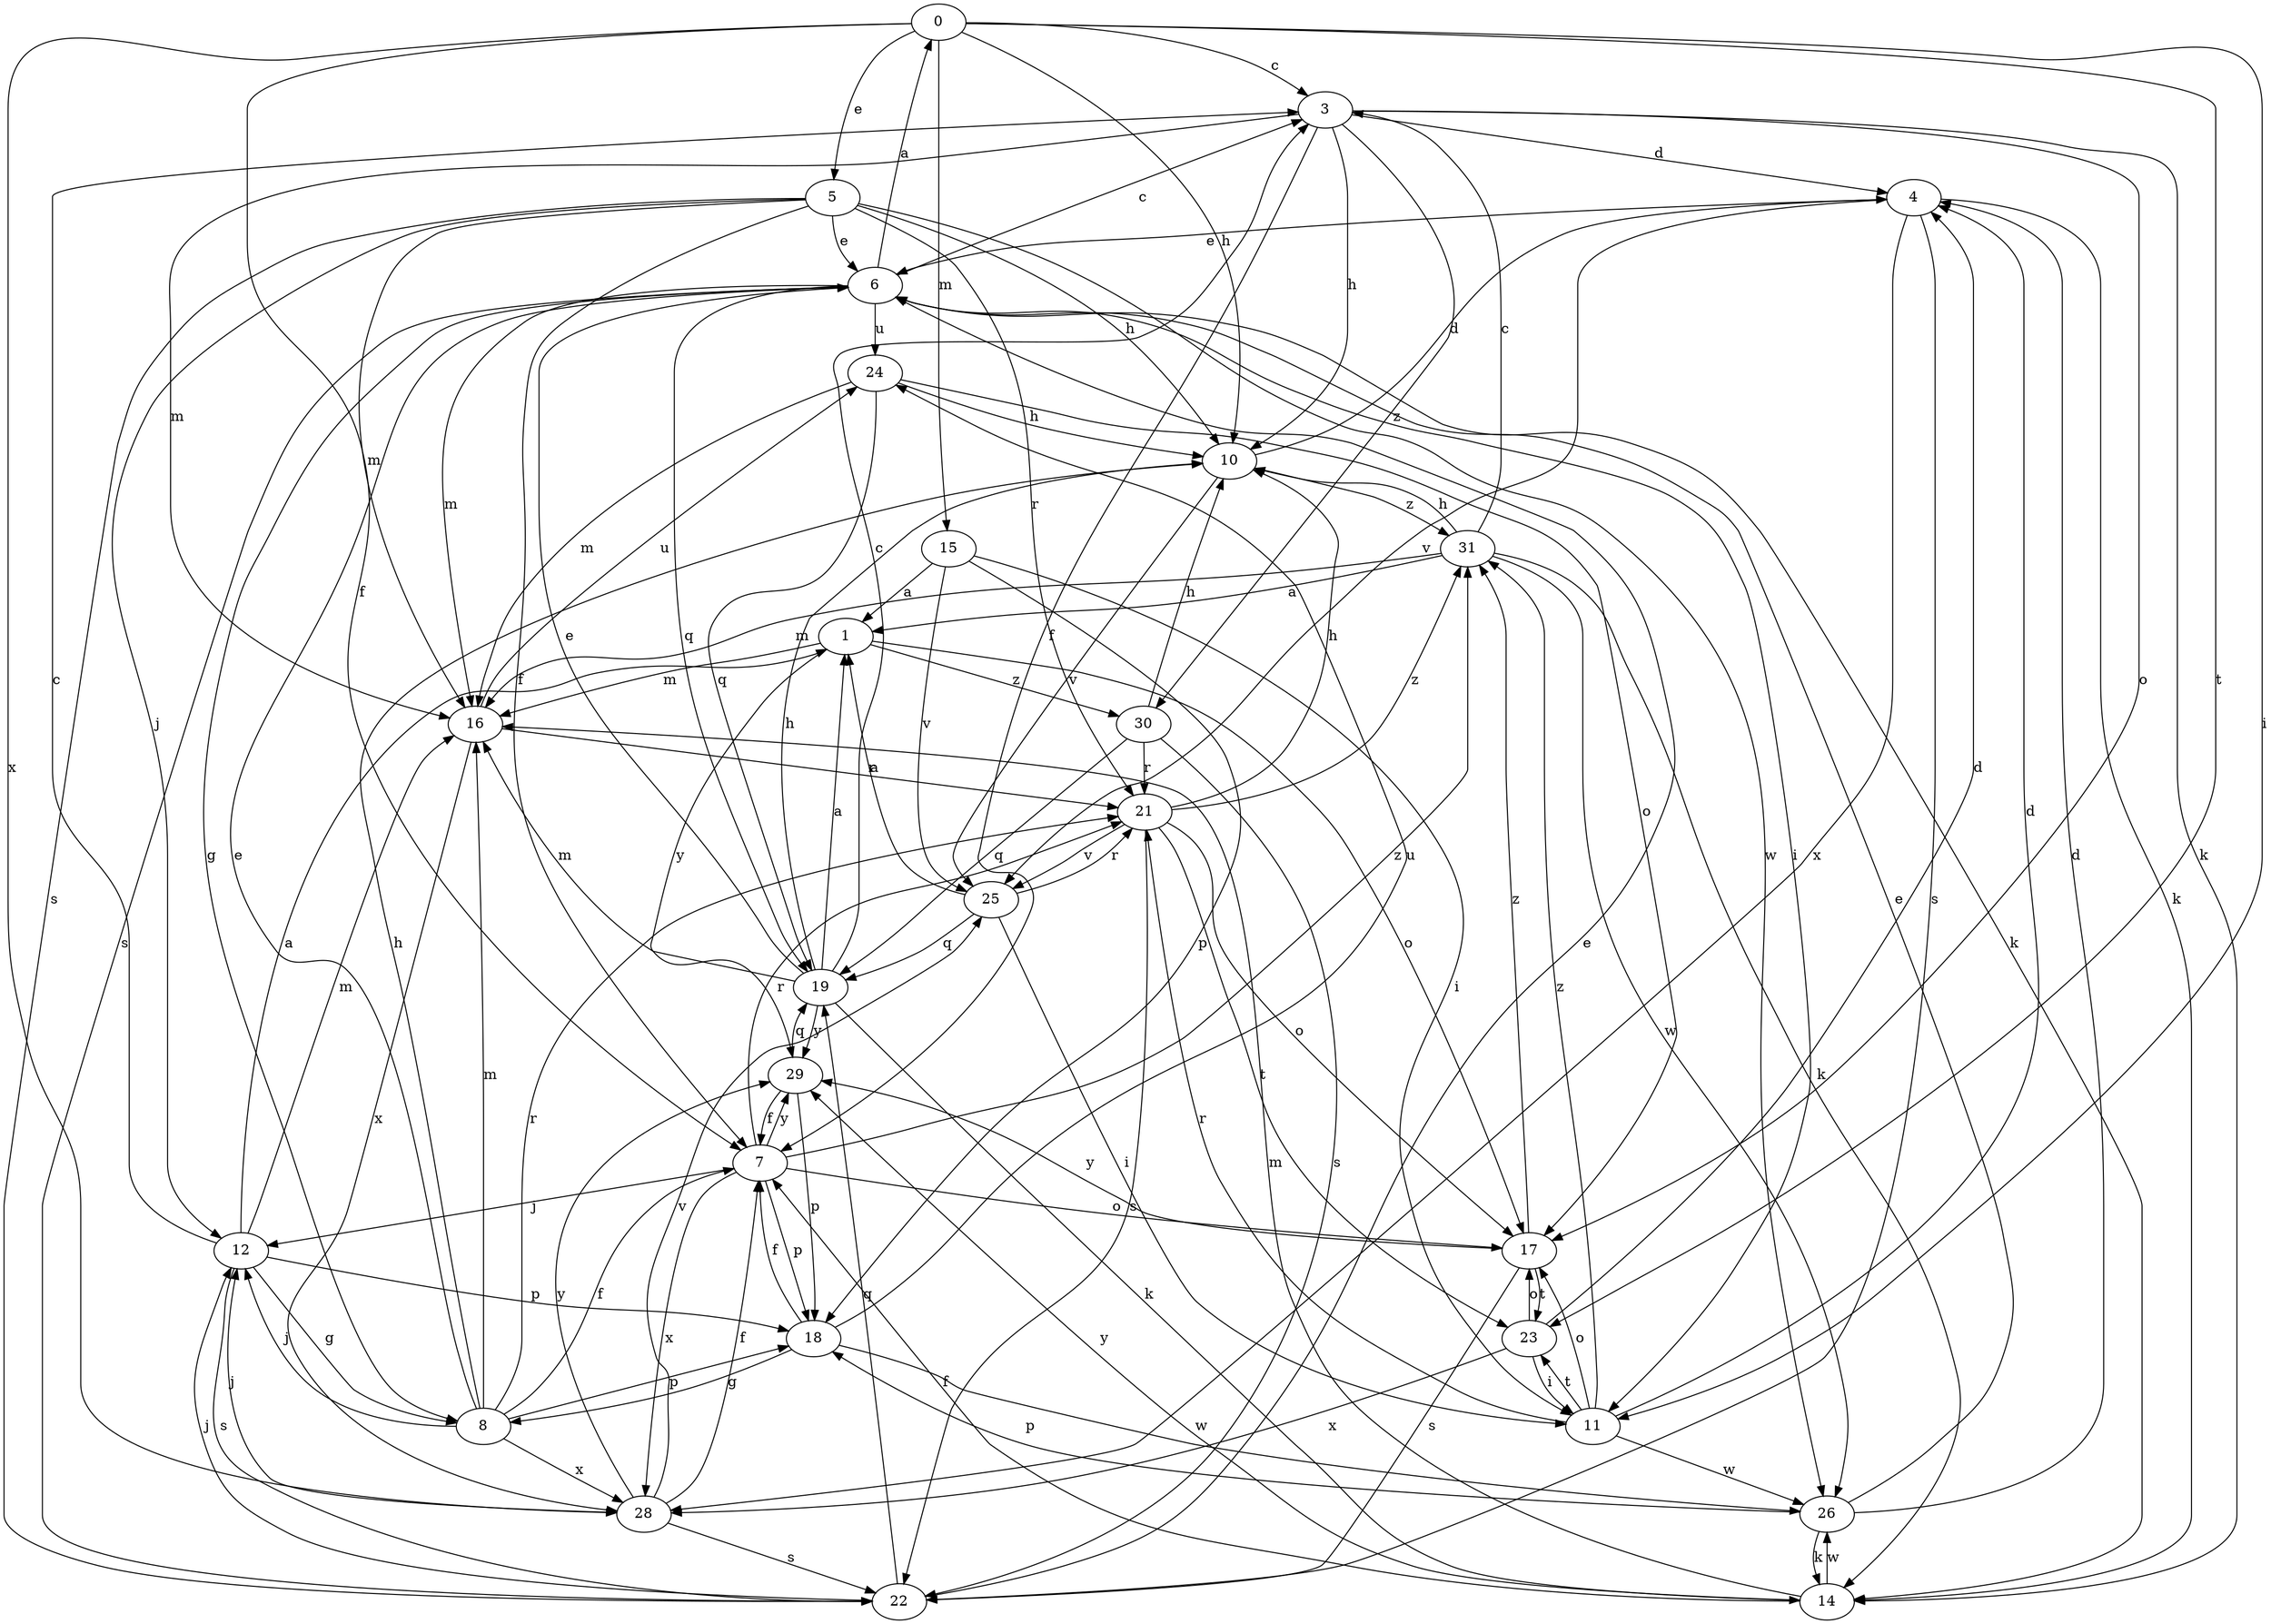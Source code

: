 strict digraph  {
0;
1;
3;
4;
5;
6;
7;
8;
10;
11;
12;
14;
15;
16;
17;
18;
19;
21;
22;
23;
24;
25;
26;
28;
29;
30;
31;
0 -> 3  [label=c];
0 -> 5  [label=e];
0 -> 7  [label=f];
0 -> 10  [label=h];
0 -> 11  [label=i];
0 -> 15  [label=m];
0 -> 23  [label=t];
0 -> 28  [label=x];
1 -> 16  [label=m];
1 -> 17  [label=o];
1 -> 29  [label=y];
1 -> 30  [label=z];
3 -> 4  [label=d];
3 -> 7  [label=f];
3 -> 10  [label=h];
3 -> 14  [label=k];
3 -> 16  [label=m];
3 -> 17  [label=o];
3 -> 30  [label=z];
4 -> 6  [label=e];
4 -> 14  [label=k];
4 -> 22  [label=s];
4 -> 25  [label=v];
4 -> 28  [label=x];
5 -> 6  [label=e];
5 -> 7  [label=f];
5 -> 10  [label=h];
5 -> 12  [label=j];
5 -> 16  [label=m];
5 -> 21  [label=r];
5 -> 22  [label=s];
5 -> 26  [label=w];
6 -> 0  [label=a];
6 -> 3  [label=c];
6 -> 8  [label=g];
6 -> 11  [label=i];
6 -> 14  [label=k];
6 -> 16  [label=m];
6 -> 19  [label=q];
6 -> 22  [label=s];
6 -> 24  [label=u];
7 -> 12  [label=j];
7 -> 17  [label=o];
7 -> 18  [label=p];
7 -> 21  [label=r];
7 -> 28  [label=x];
7 -> 29  [label=y];
7 -> 31  [label=z];
8 -> 6  [label=e];
8 -> 7  [label=f];
8 -> 10  [label=h];
8 -> 12  [label=j];
8 -> 16  [label=m];
8 -> 18  [label=p];
8 -> 21  [label=r];
8 -> 28  [label=x];
10 -> 4  [label=d];
10 -> 25  [label=v];
10 -> 31  [label=z];
11 -> 4  [label=d];
11 -> 17  [label=o];
11 -> 21  [label=r];
11 -> 23  [label=t];
11 -> 26  [label=w];
11 -> 31  [label=z];
12 -> 1  [label=a];
12 -> 3  [label=c];
12 -> 8  [label=g];
12 -> 16  [label=m];
12 -> 18  [label=p];
12 -> 22  [label=s];
14 -> 7  [label=f];
14 -> 16  [label=m];
14 -> 26  [label=w];
14 -> 29  [label=y];
15 -> 1  [label=a];
15 -> 11  [label=i];
15 -> 18  [label=p];
15 -> 25  [label=v];
16 -> 21  [label=r];
16 -> 24  [label=u];
16 -> 28  [label=x];
17 -> 22  [label=s];
17 -> 23  [label=t];
17 -> 29  [label=y];
17 -> 31  [label=z];
18 -> 7  [label=f];
18 -> 8  [label=g];
18 -> 24  [label=u];
18 -> 26  [label=w];
19 -> 1  [label=a];
19 -> 3  [label=c];
19 -> 6  [label=e];
19 -> 10  [label=h];
19 -> 14  [label=k];
19 -> 16  [label=m];
19 -> 29  [label=y];
21 -> 10  [label=h];
21 -> 17  [label=o];
21 -> 22  [label=s];
21 -> 23  [label=t];
21 -> 25  [label=v];
21 -> 31  [label=z];
22 -> 6  [label=e];
22 -> 12  [label=j];
22 -> 19  [label=q];
23 -> 4  [label=d];
23 -> 11  [label=i];
23 -> 17  [label=o];
23 -> 28  [label=x];
24 -> 10  [label=h];
24 -> 16  [label=m];
24 -> 17  [label=o];
24 -> 19  [label=q];
25 -> 1  [label=a];
25 -> 11  [label=i];
25 -> 19  [label=q];
25 -> 21  [label=r];
26 -> 4  [label=d];
26 -> 6  [label=e];
26 -> 14  [label=k];
26 -> 18  [label=p];
28 -> 7  [label=f];
28 -> 12  [label=j];
28 -> 22  [label=s];
28 -> 25  [label=v];
28 -> 29  [label=y];
29 -> 7  [label=f];
29 -> 18  [label=p];
29 -> 19  [label=q];
30 -> 10  [label=h];
30 -> 19  [label=q];
30 -> 21  [label=r];
30 -> 22  [label=s];
31 -> 1  [label=a];
31 -> 3  [label=c];
31 -> 10  [label=h];
31 -> 14  [label=k];
31 -> 16  [label=m];
31 -> 26  [label=w];
}
